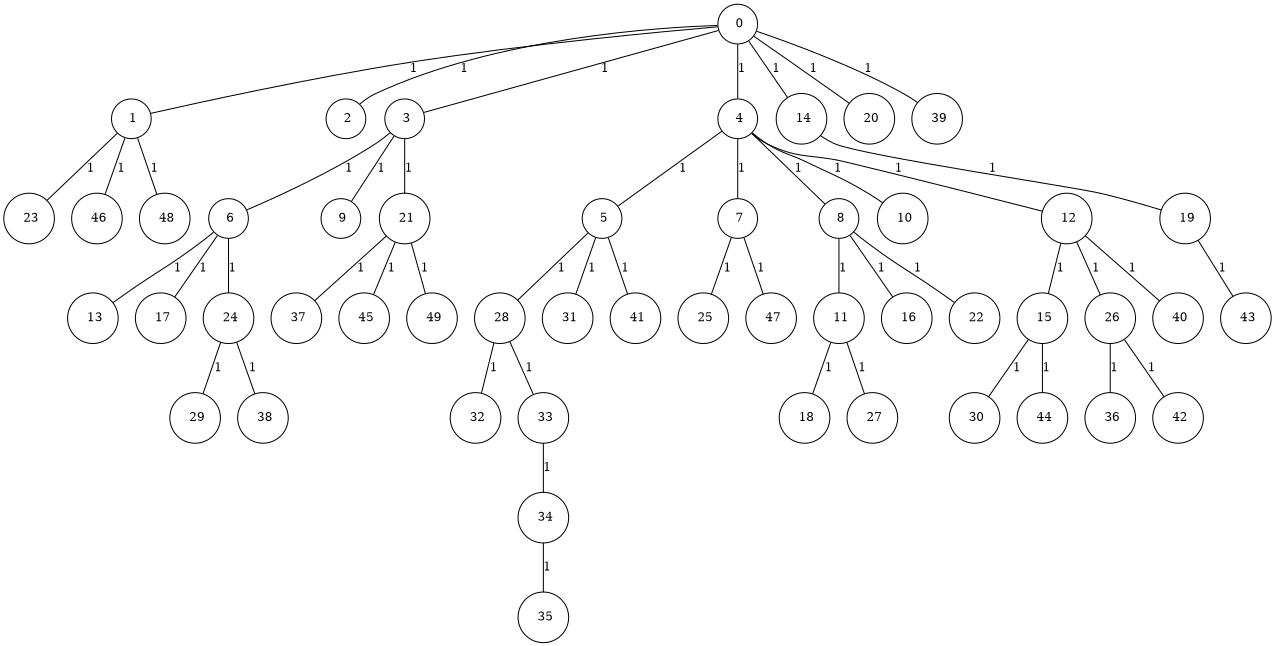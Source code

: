 graph G {
size="8.5,11;"
ratio = "expand;"
fixedsize="true;"
overlap="scale;"
node[shape=circle,width=.12,hight=.12,fontsize=12]
edge[fontsize=12]

0[label=" 0" color=black, pos="0.64011257,0.84103995!"];
1[label=" 1" color=black, pos="2.9096855,2.259237!"];
2[label=" 2" color=black, pos="2.089609,2.0487385!"];
3[label=" 3" color=black, pos="0.21729955,1.4675293!"];
4[label=" 4" color=black, pos="1.7286385,2.1142164!"];
5[label=" 5" color=black, pos="2.5513021,1.9276231!"];
6[label=" 6" color=black, pos="0.33218205,2.8845434!"];
7[label=" 7" color=black, pos="2.0951945,1.8867363!"];
8[label=" 8" color=black, pos="1.7429026,0.73092755!"];
9[label=" 9" color=black, pos="0.61380724,1.7967881!"];
10[label=" 10" color=black, pos="2.6777101,0.82365892!"];
11[label=" 11" color=black, pos="0.11699452,1.5730774!"];
12[label=" 12" color=black, pos="1.0026226,1.1853649!"];
13[label=" 13" color=black, pos="2.4035406,2.4005362!"];
14[label=" 14" color=black, pos="2.0756249,1.5299697!"];
15[label=" 15" color=black, pos="1.1002764,0.90612641!"];
16[label=" 16" color=black, pos="0.14448232,1.4957672!"];
17[label=" 17" color=black, pos="2.6272185,1.4617058!"];
18[label=" 18" color=black, pos="2.138082,2.1999382!"];
19[label=" 19" color=black, pos="2.5765529,2.1007095!"];
20[label=" 20" color=black, pos="0.46030942,2.1331002!"];
21[label=" 21" color=black, pos="0.3990623,0.59957268!"];
22[label=" 22" color=black, pos="2.818716,1.6455065!"];
23[label=" 23" color=black, pos="2.5462484,1.7621714!"];
24[label=" 24" color=black, pos="2.1886869,0.4490203!"];
25[label=" 25" color=black, pos="1.5504939,0.12083392!"];
26[label=" 26" color=black, pos="1.1960908,1.9436524!"];
27[label=" 27" color=black, pos="0.093787656,2.3518193!"];
28[label=" 28" color=black, pos="0.33043621,0.4179471!"];
29[label=" 29" color=black, pos="2.0185558,0.20418566!"];
30[label=" 30" color=black, pos="2.1470622,0.75626415!"];
31[label=" 31" color=black, pos="1.4013251,1.3840413!"];
32[label=" 32" color=black, pos="0.77637412,0.40591727!"];
33[label=" 33" color=black, pos="1.7437877,1.0154439!"];
34[label=" 34" color=black, pos="1.8475233,1.7125223!"];
35[label=" 35" color=black, pos="0.0034580794,0.495408!"];
36[label=" 36" color=black, pos="1.5492611,2.0633928!"];
37[label=" 37" color=black, pos="2.9308749,0.40508866!"];
38[label=" 38" color=black, pos="1.1172706,2.7712476!"];
39[label=" 39" color=black, pos="1.6797884,1.1086076!"];
40[label=" 40" color=black, pos="0.98835062,2.7830305!"];
41[label=" 41" color=black, pos="2.041276,2.6720169!"];
42[label=" 42" color=black, pos="0.75757059,1.8301102!"];
43[label=" 43" color=black, pos="0.44888081,1.094923!"];
44[label=" 44" color=black, pos="0.23887332,1.5659587!"];
45[label=" 45" color=black, pos="1.4258942,2.2476853!"];
46[label=" 46" color=black, pos="0.13240022,0.061760554!"];
47[label=" 47" color=black, pos="1.1742219,0.26835107!"];
48[label=" 48" color=black, pos="1.684893,1.8947109!"];
49[label=" 49" color=black, pos="0.84985594,1.6149684!"];
0--1[label="1"]
0--2[label="1"]
0--3[label="1"]
0--4[label="1"]
0--14[label="1"]
0--20[label="1"]
0--39[label="1"]
1--23[label="1"]
1--46[label="1"]
1--48[label="1"]
3--6[label="1"]
3--9[label="1"]
3--21[label="1"]
4--5[label="1"]
4--7[label="1"]
4--8[label="1"]
4--10[label="1"]
4--12[label="1"]
5--28[label="1"]
5--31[label="1"]
5--41[label="1"]
6--13[label="1"]
6--17[label="1"]
6--24[label="1"]
7--25[label="1"]
7--47[label="1"]
8--11[label="1"]
8--16[label="1"]
8--22[label="1"]
11--18[label="1"]
11--27[label="1"]
12--15[label="1"]
12--26[label="1"]
12--40[label="1"]
14--19[label="1"]
15--30[label="1"]
15--44[label="1"]
19--43[label="1"]
21--37[label="1"]
21--45[label="1"]
21--49[label="1"]
24--29[label="1"]
24--38[label="1"]
26--36[label="1"]
26--42[label="1"]
28--32[label="1"]
28--33[label="1"]
33--34[label="1"]
34--35[label="1"]

}
